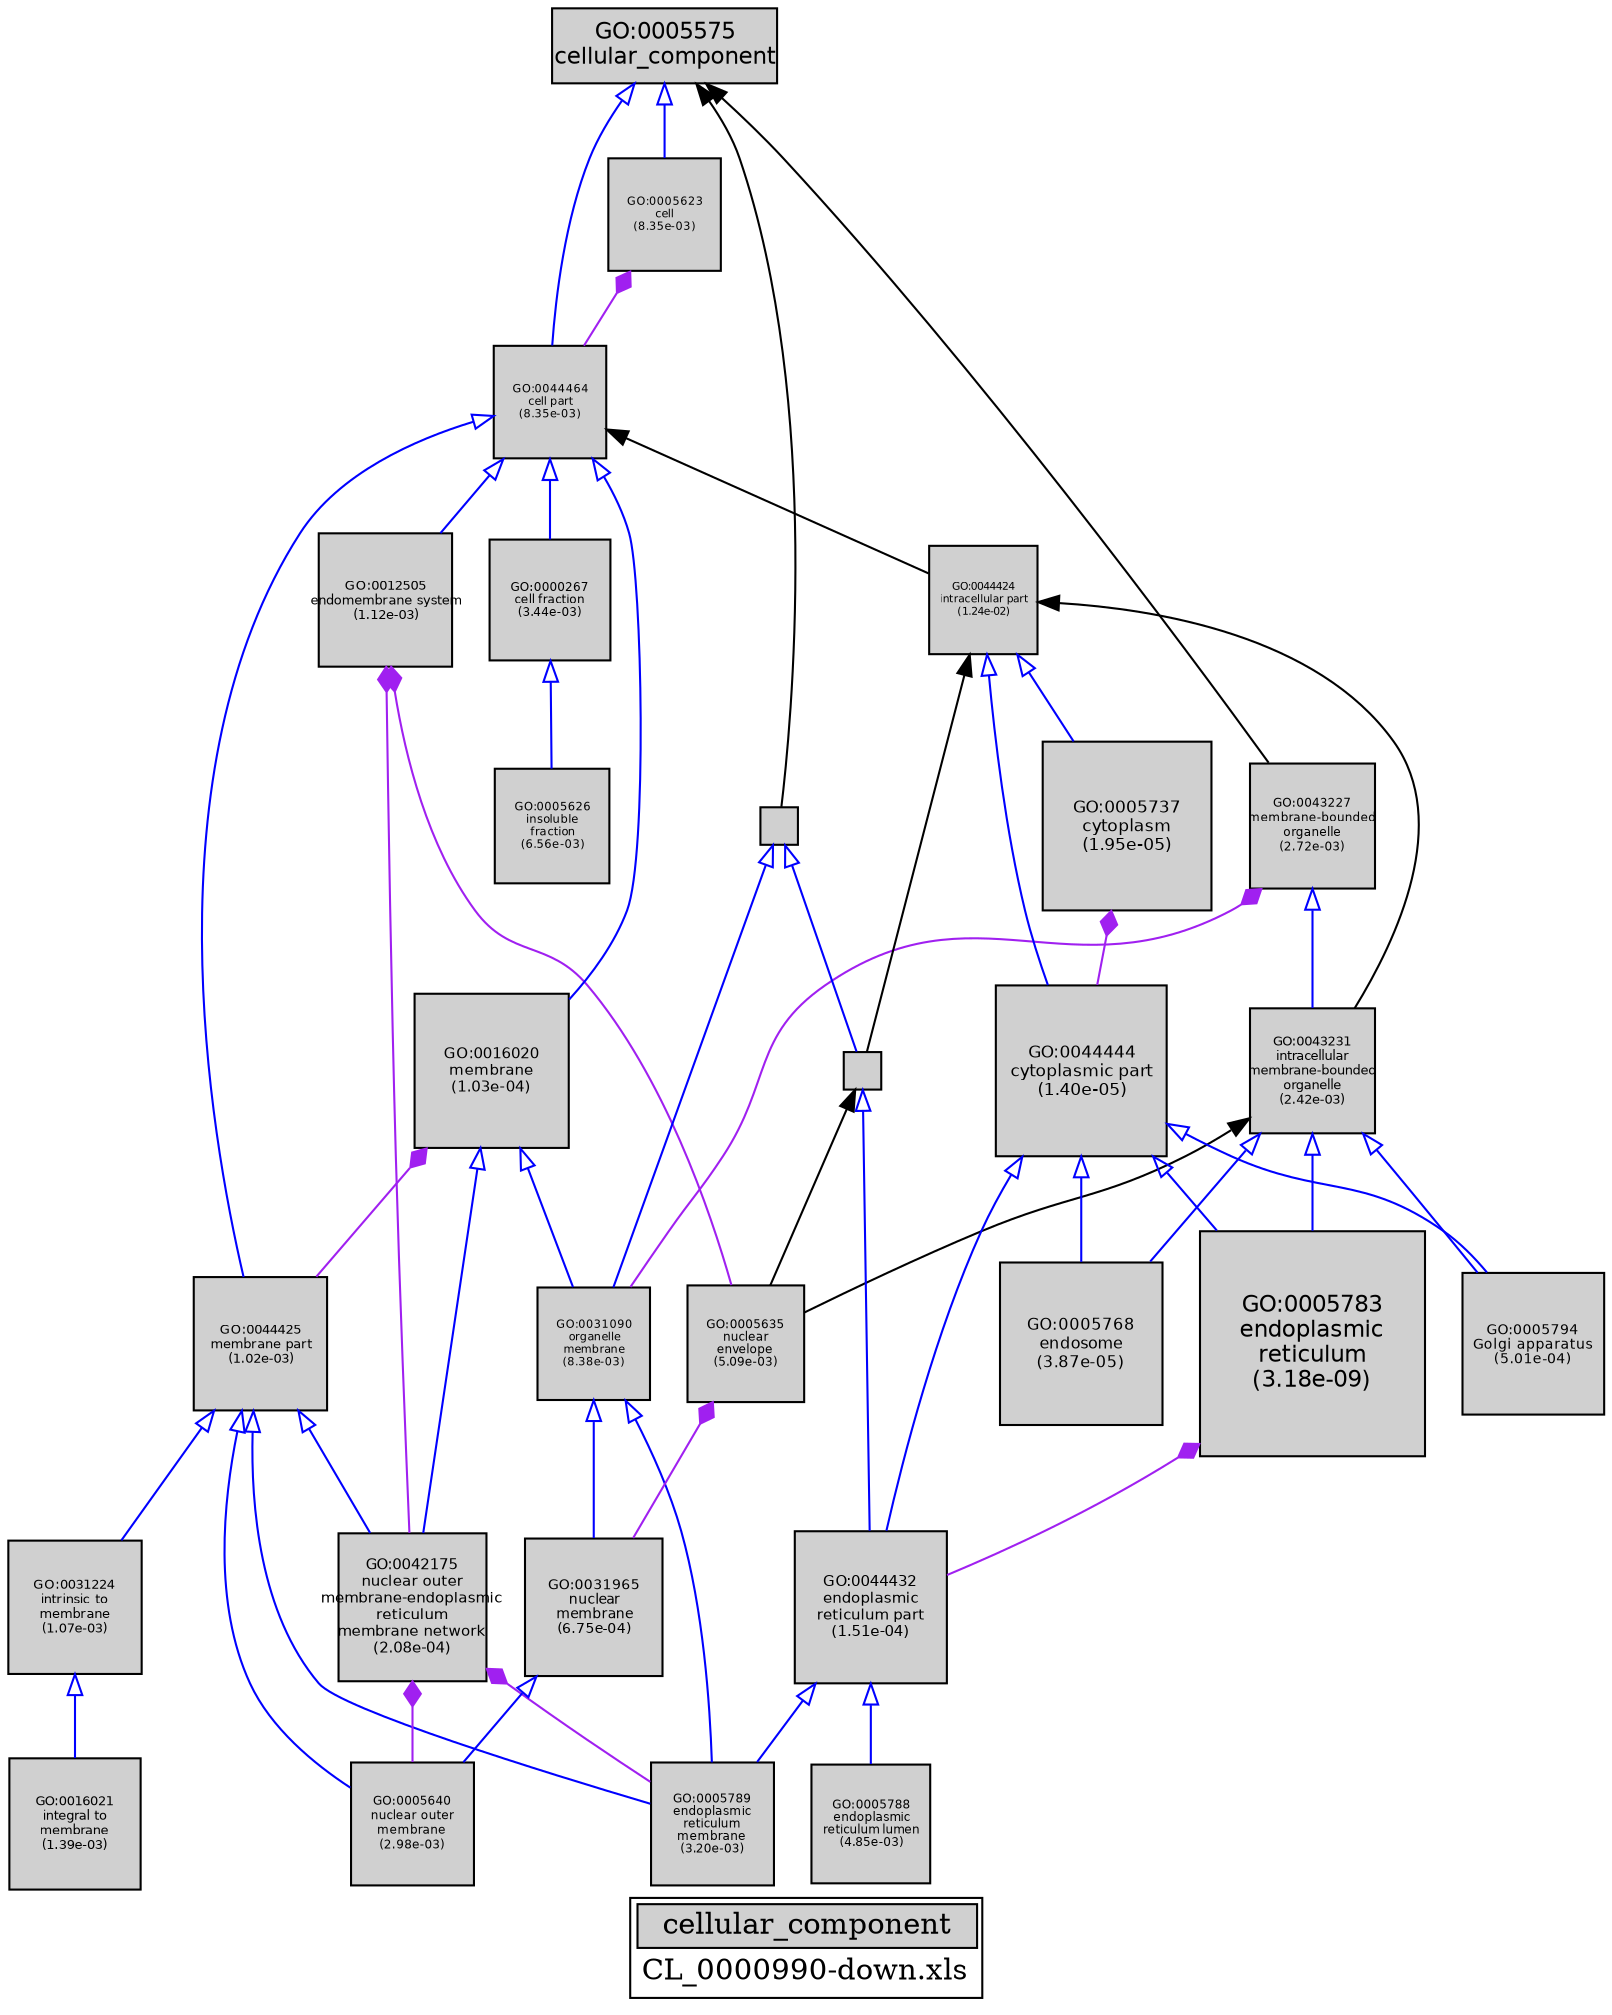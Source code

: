 digraph "cellular_component" {
graph [ bgcolor = "#FFFFFF", label = <<TABLE COLOR="black" BGCOLOR="white"><TR><TD COLSPAN="2" BGCOLOR="#D0D0D0"><FONT COLOR="black">cellular_component</FONT></TD></TR><TR><TD BORDER="0">CL_0000990-down.xls</TD></TR></TABLE>> ];
node [ fontname = "Helvetica" ];

subgraph "nodes" {

node [ style = "filled", fixedsize = "true", width = 1, shape = "box", fontsize = 9, fillcolor = "#D0D0D0", fontcolor = "black", color = "black" ];

"GO:0044425" [ URL = "#GO:0044425", label = <<TABLE BORDER="0"><TR><TD>GO:0044425<BR/>membrane part<BR/>(1.02e-03)</TD></TR></TABLE>>, width = 0.893510565798, shape = "box", fontsize = 6.43327607375, height = 0.893510565798 ];
"GO:0016021" [ URL = "#GO:0016021", label = <<TABLE BORDER="0"><TR><TD>GO:0016021<BR/>integral to<BR/>membrane<BR/>(1.39e-03)</TD></TR></TABLE>>, width = 0.873379369255, shape = "box", fontsize = 6.28833145863, height = 0.873379369255 ];
"GO:0043227" [ URL = "#GO:0043227", label = <<TABLE BORDER="0"><TR><TD>GO:0043227<BR/>membrane-bounded<BR/>organelle<BR/>(2.72e-03)</TD></TR></TABLE>>, width = 0.828299667303, shape = "box", fontsize = 5.96375760458, height = 0.828299667303 ];
"GO:0005626" [ URL = "#GO:0005626", label = <<TABLE BORDER="0"><TR><TD>GO:0005626<BR/>insoluble<BR/>fraction<BR/>(6.56e-03)</TD></TR></TABLE>>, width = 0.765131301263, shape = "box", fontsize = 5.5089453691, height = 0.765131301263 ];
"GO:0044424" [ URL = "#GO:0044424", label = <<TABLE BORDER="0"><TR><TD>GO:0044424<BR/>intracellular part<BR/>(1.24e-02)</TD></TR></TABLE>>, width = 0.715952152108, shape = "box", fontsize = 5.15485549517, height = 0.715952152108 ];
"GO:0005575" [ URL = "#GO:0005575", label = <<TABLE BORDER="0"><TR><TD>GO:0005575<BR/>cellular_component</TD></TR></TABLE>>, width = 1.5, shape = "box", fontsize = 10.8 ];
"GO:0005768" [ URL = "#GO:0005768", label = <<TABLE BORDER="0"><TR><TD>GO:0005768<BR/>endosome<BR/>(3.87e-05)</TD></TR></TABLE>>, width = 1.08310967538, shape = "box", fontsize = 7.79838966274, height = 1.08310967538 ];
"GO:0043231" [ URL = "#GO:0043231", label = <<TABLE BORDER="0"><TR><TD>GO:0043231<BR/>intracellular<BR/>membrane-bounded<BR/>organelle<BR/>(2.42e-03)</TD></TR></TABLE>>, width = 0.836583096215, shape = "box", fontsize = 6.02339829275, height = 0.836583096215 ];
"GO:0005789" [ URL = "#GO:0005789", label = <<TABLE BORDER="0"><TR><TD>GO:0005789<BR/>endoplasmic<BR/>reticulum<BR/>membrane<BR/>(3.20e-03)</TD></TR></TABLE>>, width = 0.817123388225, shape = "box", fontsize = 5.88328839522, height = 0.817123388225 ];
"GO:0031090" [ URL = "#GO:0031090", label = <<TABLE BORDER="0"><TR><TD>GO:0031090<BR/>organelle<BR/>membrane<BR/>(8.38e-03)</TD></TR></TABLE>>, width = 0.746622466543, shape = "box", fontsize = 5.37568175911, height = 0.746622466543 ];
"GO:0012505" [ URL = "#GO:0012505", label = <<TABLE BORDER="0"><TR><TD>GO:0012505<BR/>endomembrane system<BR/>(1.12e-03)</TD></TR></TABLE>>, width = 0.887670170633, shape = "box", fontsize = 6.39122522856, height = 0.887670170633 ];
"GO:0042175" [ URL = "#GO:0042175", label = <<TABLE BORDER="0"><TR><TD>GO:0042175<BR/>nuclear outer<BR/>membrane-endoplasmic<BR/>reticulum<BR/>membrane network<BR/>(2.08e-04)</TD></TR></TABLE>>, width = 0.990128746064, shape = "box", fontsize = 7.12892697166, height = 0.990128746064 ];
"GO:0031224" [ URL = "#GO:0031224", label = <<TABLE BORDER="0"><TR><TD>GO:0031224<BR/>intrinsic to<BR/>membrane<BR/>(1.07e-03)</TD></TR></TABLE>>, width = 0.890464331196, shape = "box", fontsize = 6.41134318461, height = 0.890464331196 ];
"GO:0044422" [ URL = "#GO:0044422", label = "", width = 0.249538982881, shape = "box", height = 0.249538982881 ];
"GO:0005737" [ URL = "#GO:0005737", label = <<TABLE BORDER="0"><TR><TD>GO:0005737<BR/>cytoplasm<BR/>(1.95e-05)</TD></TR></TABLE>>, width = 1.11864048816, shape = "box", fontsize = 8.05421151479, height = 1.11864048816 ];
"GO:0005623" [ URL = "#GO:0005623", label = <<TABLE BORDER="0"><TR><TD>GO:0005623<BR/>cell<BR/>(8.35e-03)</TD></TR></TABLE>>, width = 0.746912313178, shape = "box", fontsize = 5.37776865488, height = 0.746912313178 ];
"GO:0031965" [ URL = "#GO:0031965", label = <<TABLE BORDER="0"><TR><TD>GO:0031965<BR/>nuclear<BR/>membrane<BR/>(6.75e-04)</TD></TR></TABLE>>, width = 0.919694091331, shape = "box", fontsize = 6.62179745759, height = 0.919694091331 ];
"GO:0044446" [ URL = "#GO:0044446", label = "", width = 0.246439060201, shape = "box", height = 0.246439060201 ];
"GO:0044432" [ URL = "#GO:0044432", label = <<TABLE BORDER="0"><TR><TD>GO:0044432<BR/>endoplasmic<BR/>reticulum part<BR/>(1.51e-04)</TD></TR></TABLE>>, width = 1.00845229438, shape = "box", fontsize = 7.26085651957, height = 1.00845229438 ];
"GO:0005635" [ URL = "#GO:0005635", label = <<TABLE BORDER="0"><TR><TD>GO:0005635<BR/>nuclear<BR/>envelope<BR/>(5.09e-03)</TD></TR></TABLE>>, width = 0.783929911901, shape = "box", fontsize = 5.64429536569, height = 0.783929911901 ];
"GO:0000267" [ URL = "#GO:0000267", label = <<TABLE BORDER="0"><TR><TD>GO:0000267<BR/>cell fraction<BR/>(3.44e-03)</TD></TR></TABLE>>, width = 0.812014185277, shape = "box", fontsize = 5.846502134, height = 0.812014185277 ];
"GO:0005788" [ URL = "#GO:0005788", label = <<TABLE BORDER="0"><TR><TD>GO:0005788<BR/>endoplasmic<BR/>reticulum lumen<BR/>(4.85e-03)</TD></TR></TABLE>>, width = 0.787437678164, shape = "box", fontsize = 5.66955128278, height = 0.787437678164 ];
"GO:0044464" [ URL = "#GO:0044464", label = <<TABLE BORDER="0"><TR><TD>GO:0044464<BR/>cell part<BR/>(8.35e-03)</TD></TR></TABLE>>, width = 0.746912313178, shape = "box", fontsize = 5.37776865488, height = 0.746912313178 ];
"GO:0005640" [ URL = "#GO:0005640", label = <<TABLE BORDER="0"><TR><TD>GO:0005640<BR/>nuclear outer<BR/>membrane<BR/>(2.98e-03)</TD></TR></TABLE>>, width = 0.82207353862, shape = "box", fontsize = 5.91892947806, height = 0.82207353862 ];
"GO:0005783" [ URL = "#GO:0005783", label = <<TABLE BORDER="0"><TR><TD>GO:0005783<BR/>endoplasmic<BR/>reticulum<BR/>(3.18e-09)</TD></TR></TABLE>>, width = 1.5, shape = "box", fontsize = 10.8, height = 1.5 ];
"GO:0016020" [ URL = "#GO:0016020", label = <<TABLE BORDER="0"><TR><TD>GO:0016020<BR/>membrane<BR/>(1.03e-04)</TD></TR></TABLE>>, width = 1.03017310138, shape = "box", fontsize = 7.41724632995, height = 1.03017310138 ];
"GO:0005794" [ URL = "#GO:0005794", label = <<TABLE BORDER="0"><TR><TD>GO:0005794<BR/>Golgi apparatus<BR/>(5.01e-04)</TD></TR></TABLE>>, width = 0.938009968083, shape = "box", fontsize = 6.7536717702, height = 0.938009968083 ];
"GO:0044444" [ URL = "#GO:0044444", label = <<TABLE BORDER="0"><TR><TD>GO:0044444<BR/>cytoplasmic part<BR/>(1.40e-05)</TD></TR></TABLE>>, width = 1.13554311307, shape = "box", fontsize = 8.17591041414, height = 1.13554311307 ];
}
subgraph "edges" {


edge [ dir = "back", weight = 1 ];
subgraph "regulates" {


edge [ color = "cyan", arrowtail = "none" ];
subgraph "positive" {


edge [ color = "green", arrowtail = "vee" ];
}
subgraph "negative" {


edge [ color = "red", arrowtail = "tee" ];
}
}
subgraph "part_of" {


edge [ color = "purple", arrowtail = "diamond", weight = 2.5 ];
"GO:0042175" -> "GO:0005640";
"GO:0042175" -> "GO:0005789";
"GO:0005623" -> "GO:0044464";
"GO:0005783" -> "GO:0044432";
"GO:0005635" -> "GO:0031965";
"GO:0012505" -> "GO:0042175";
"GO:0005737" -> "GO:0044444";
"GO:0043227" -> "GO:0031090";
"GO:0016020" -> "GO:0044425";
"GO:0012505" -> "GO:0005635";
}
subgraph "is_a" {


edge [ color = "blue", arrowtail = "empty", weight = 5.0 ];
"GO:0044464" -> "GO:0012505";
"GO:0043231" -> "GO:0005783";
"GO:0044444" -> "GO:0005783";
"GO:0016020" -> "GO:0042175";
"GO:0044464" -> "GO:0000267";
"GO:0031090" -> "GO:0005789";
"GO:0044425" -> "GO:0005789";
"GO:0044422" -> "GO:0031090";
"GO:0044425" -> "GO:0031224";
"GO:0044422" -> "GO:0044446";
"GO:0031224" -> "GO:0016021";
"GO:0044444" -> "GO:0044432";
"GO:0031090" -> "GO:0031965";
"GO:0044432" -> "GO:0005789";
"GO:0044464" -> "GO:0016020";
"GO:0000267" -> "GO:0005626";
"GO:0044446" -> "GO:0044432";
"GO:0044444" -> "GO:0005794";
"GO:0044444" -> "GO:0005768";
"GO:0044464" -> "GO:0044425";
"GO:0044425" -> "GO:0042175";
"GO:0044432" -> "GO:0005788";
"GO:0043227" -> "GO:0043231";
"GO:0005575" -> "GO:0044464";
"GO:0044425" -> "GO:0005640";
"GO:0016020" -> "GO:0031090";
"GO:0044424" -> "GO:0005737";
"GO:0005575" -> "GO:0005623";
"GO:0031965" -> "GO:0005640";
"GO:0044424" -> "GO:0044444";
"GO:0043231" -> "GO:0005768";
"GO:0043231" -> "GO:0005794";
}
"GO:0005575" -> "GO:0044422";
"GO:0044424" -> "GO:0043231";
"GO:0044424" -> "GO:0044446";
"GO:0044446" -> "GO:0005635";
"GO:0044464" -> "GO:0044424";
"GO:0043231" -> "GO:0005635";
"GO:0005575" -> "GO:0043227";
}
}
